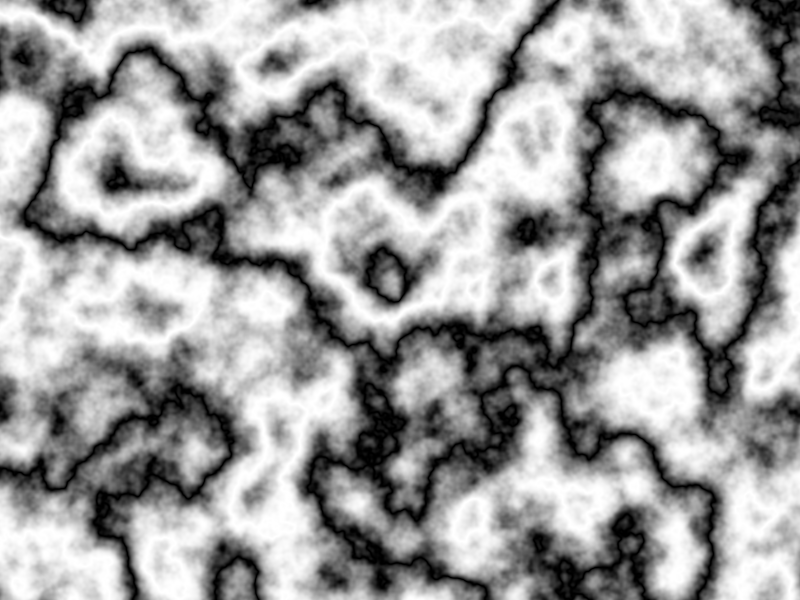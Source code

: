 #include "colors.inc"

global_settings{ambient_light 10}       

camera{
        location <0,0,-1>
        look_at <0,0,0>
}                

plane{
        z, 0
        texture{
                pigment{
                        agate
                        pigment_map{
                                [0 rgb 1]
                                [1 rgb 0]
                        } 
                        scale .25
                        translate z*clock*2
                }
        }
        /*
        texture{
                pigment{
                        granite
                        pigment_map{
                                [0 rgb <1,0,0>]
                                [1/5 rgb <1,1,0>]
                                [2/5 rgb <0,1,0>]
                                [3/5 rgb <0,1,1>]
                                [4/5 rgb <0,0,1>]
                                [1 rgb <1,0,1>]
                        }
                        translate z*100
                        translate z*clock/4
                }
        }        
        texture{
                pigment{
                        granite
                        pigment_map{
                                [0 rgbt 0]
                                [1 rgbt <0,0,0,1>]
                        }
                        translate z*clock/4
                }
        }
        texture{
                pigment{
                        granite
                        pigment_map{
                                [0 rgbt <1,1,1,0>]
                                [.25 rgbt 1]
                        }
                        translate z*-100
                        translate z*clock/4
                }
        }*/                                
}                                